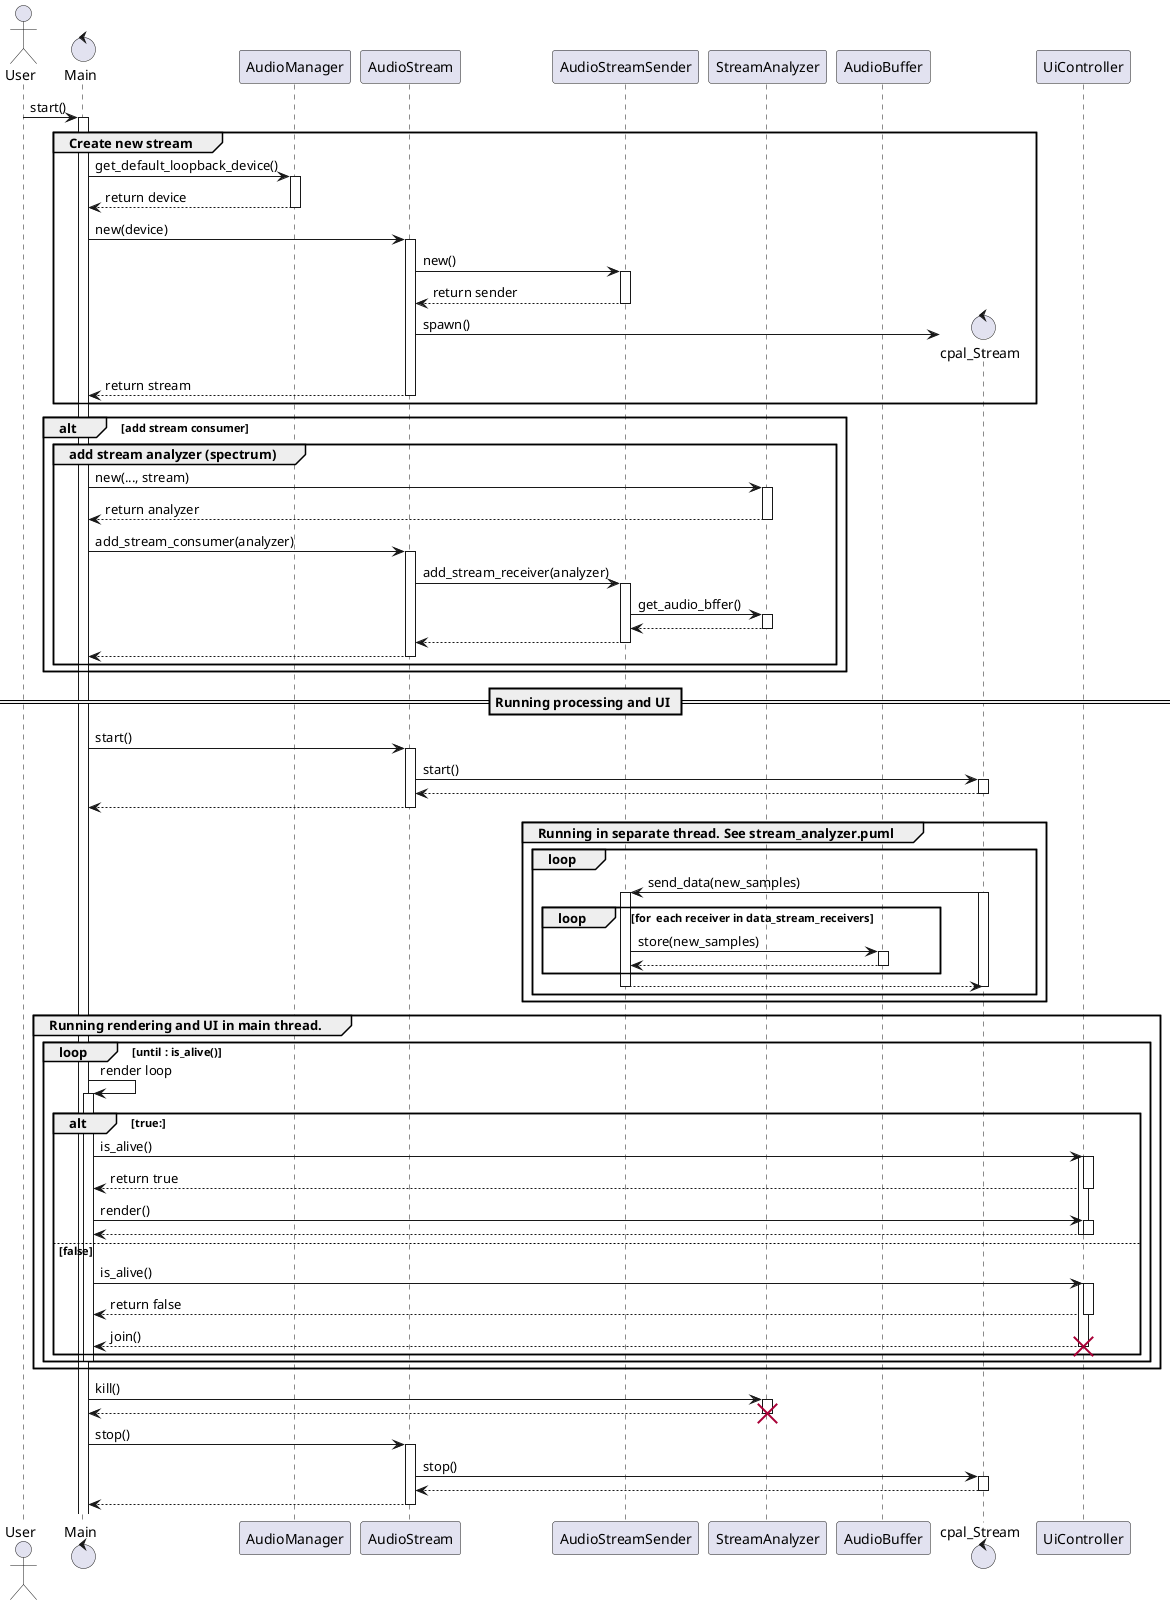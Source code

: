@startuml "run of processing"
autoactivate on

actor User
control Main
participant AudioManager
participant AudioStream
participant AudioStreamSender
participant StreamAnalyzer
participant AudioBuffer
control cpal_Stream
User -> Main : start()

group Create new stream
    Main -> AudioManager:  get_default_loopback_device()
    Main <-- AudioManager : return device
    Main -> AudioStream : new(device)
        AudioStream -> AudioStreamSender : new()
        AudioStream <-- AudioStreamSender : return sender
        AudioStream -> cpal_Stream ** : spawn()
Main <-- AudioStream : return stream
end

alt add stream consumer
    group add stream analyzer (spectrum)
        Main -> StreamAnalyzer : new(..., stream)
        Main <-- StreamAnalyzer : return analyzer
        Main -> AudioStream : add_stream_consumer(analyzer)
            AudioStream -> AudioStreamSender : add_stream_receiver(analyzer)
                AudioStreamSender-> StreamAnalyzer : get_audio_bffer()
                AudioStreamSender <-- StreamAnalyzer
            AudioStream <-- AudioStreamSender
        Main <-- AudioStream
    end
end

== Running processing and UI ==

Main -> AudioStream : start()
    AudioStream -> cpal_Stream : start()
    AudioStream <-- cpal_Stream
Main <-- AudioStream

group Running in separate thread. See stream_analyzer.puml
    loop
        cpal_Stream -> AudioStreamSender : send_data(new_samples)
        activate cpal_Stream
        loop for  each receiver in data_stream_receivers
            AudioStreamSender -> AudioBuffer : store(new_samples)
            AudioStreamSender <-- AudioBuffer
        end
        cpal_Stream <-- AudioStreamSender
        deactivate cpal_Stream
    end
end

group Running rendering and UI in main thread.
    loop until : is_alive()
    Main -> Main : render loop
        alt true:
            Main -> UiController : is_alive()
            activate UiController
            Main <-- UiController : return true
            Main -> UiController : render()
            Main <-- UiController
            deactivate UiController
        else false
            Main -> UiController : is_alive()
            activate UiController
            Main <-- UiController : return false
            Main <-- UiController : join()
            deactivate UiController
            destroy UiController
        end
    deactivate Main
    end
    deactivate UiController
end

Main -> StreamAnalyzer : kill()
Main <-- StreamAnalyzer
destroy StreamAnalyzer

Main -> AudioStream : stop()
    AudioStream -> cpal_Stream : stop()
    AudioStream <-- cpal_Stream
Main <-- AudioStream

@enduml
